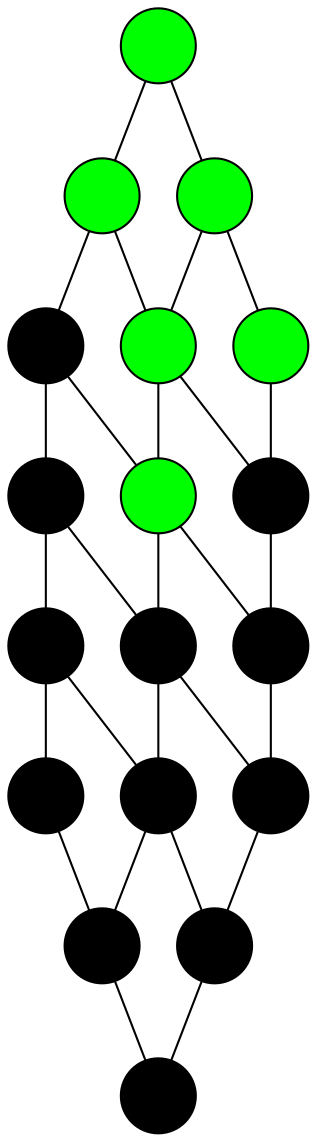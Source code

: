 graph
{
	node [shape=circle, style=filled, fillcolor=white, label=""];

	a -- b -- c -- d -- e -- f;
	g -- h -- i -- j -- k -- l;
	m -- n -- o -- p -- q -- r;

	a -- g -- m;
	b -- h -- n;
	c -- i -- o;
	d -- j -- p;
	e -- k -- q;
	f -- l -- r;

	a [pos="0,2!", fillcolor=green];
	b [pos="1,2!", fillcolor=green];
	c [pos="2,2!", fillcolor=black];
	d [pos="3,2!", fillcolor=black];
	e [pos="4,2!", fillcolor=black];
	f [pos="5,2!", fillcolor=black];
	g [pos="0,1!", fillcolor=green];
	h [pos="1,1!", fillcolor=green];
	i [pos="2,1!", fillcolor=green];
	j [pos="3,1!", fillcolor=black];
	k [pos="4,1!", fillcolor=black];
	l [pos="5,1!", fillcolor=black];
	m [pos="0,0!", fillcolor=green];
	n [pos="1,0!", fillcolor=black];
	o [pos="2,0!", fillcolor=black];
	p [pos="3,0!", fillcolor=black];
	q [pos="4,0!", fillcolor=black];
	r [pos="5,0!", fillcolor=black];
}
